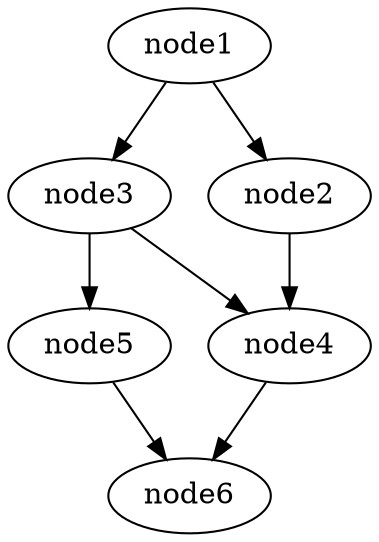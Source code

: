digraph g{
	node6
	node5 -> node6
	node4 -> node6
	node3 -> node5
	node3 -> node4
	node2 -> node4
	node1 -> node3
	node1 -> node2
}
